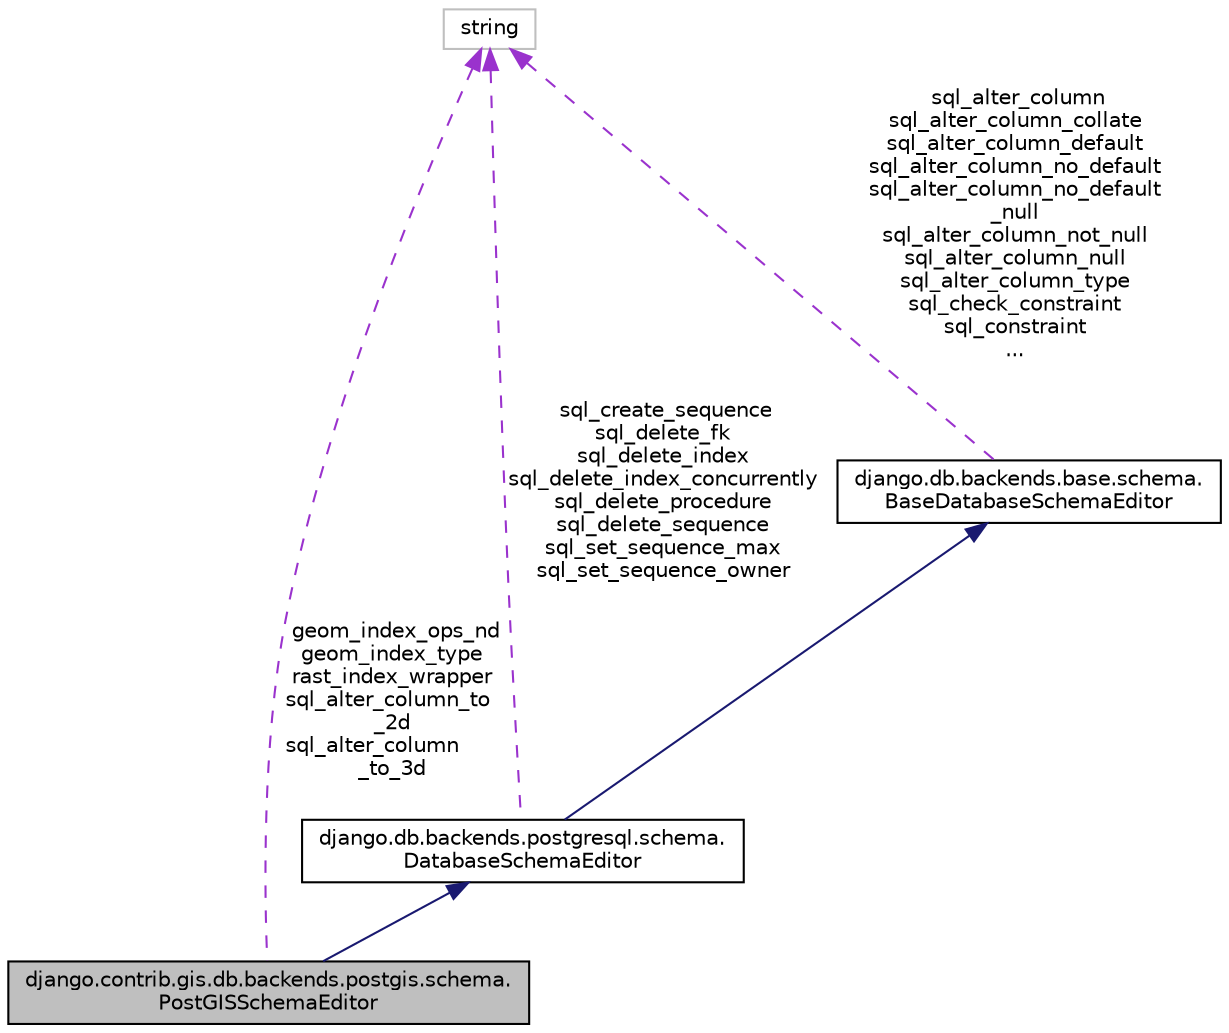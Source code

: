 digraph "django.contrib.gis.db.backends.postgis.schema.PostGISSchemaEditor"
{
 // LATEX_PDF_SIZE
  edge [fontname="Helvetica",fontsize="10",labelfontname="Helvetica",labelfontsize="10"];
  node [fontname="Helvetica",fontsize="10",shape=record];
  Node1 [label="django.contrib.gis.db.backends.postgis.schema.\lPostGISSchemaEditor",height=0.2,width=0.4,color="black", fillcolor="grey75", style="filled", fontcolor="black",tooltip=" "];
  Node2 -> Node1 [dir="back",color="midnightblue",fontsize="10",style="solid",fontname="Helvetica"];
  Node2 [label="django.db.backends.postgresql.schema.\lDatabaseSchemaEditor",height=0.2,width=0.4,color="black", fillcolor="white", style="filled",URL="$classdjango_1_1db_1_1backends_1_1postgresql_1_1schema_1_1_database_schema_editor.html",tooltip=" "];
  Node3 -> Node2 [dir="back",color="midnightblue",fontsize="10",style="solid",fontname="Helvetica"];
  Node3 [label="django.db.backends.base.schema.\lBaseDatabaseSchemaEditor",height=0.2,width=0.4,color="black", fillcolor="white", style="filled",URL="$classdjango_1_1db_1_1backends_1_1base_1_1schema_1_1_base_database_schema_editor.html",tooltip=" "];
  Node4 -> Node3 [dir="back",color="darkorchid3",fontsize="10",style="dashed",label=" sql_alter_column\nsql_alter_column_collate\nsql_alter_column_default\nsql_alter_column_no_default\nsql_alter_column_no_default\l_null\nsql_alter_column_not_null\nsql_alter_column_null\nsql_alter_column_type\nsql_check_constraint\nsql_constraint\n..." ,fontname="Helvetica"];
  Node4 [label="string",height=0.2,width=0.4,color="grey75", fillcolor="white", style="filled",tooltip=" "];
  Node4 -> Node2 [dir="back",color="darkorchid3",fontsize="10",style="dashed",label=" sql_create_sequence\nsql_delete_fk\nsql_delete_index\nsql_delete_index_concurrently\nsql_delete_procedure\nsql_delete_sequence\nsql_set_sequence_max\nsql_set_sequence_owner" ,fontname="Helvetica"];
  Node4 -> Node1 [dir="back",color="darkorchid3",fontsize="10",style="dashed",label=" geom_index_ops_nd\ngeom_index_type\nrast_index_wrapper\nsql_alter_column_to\l_2d\nsql_alter_column\l_to_3d" ,fontname="Helvetica"];
}
